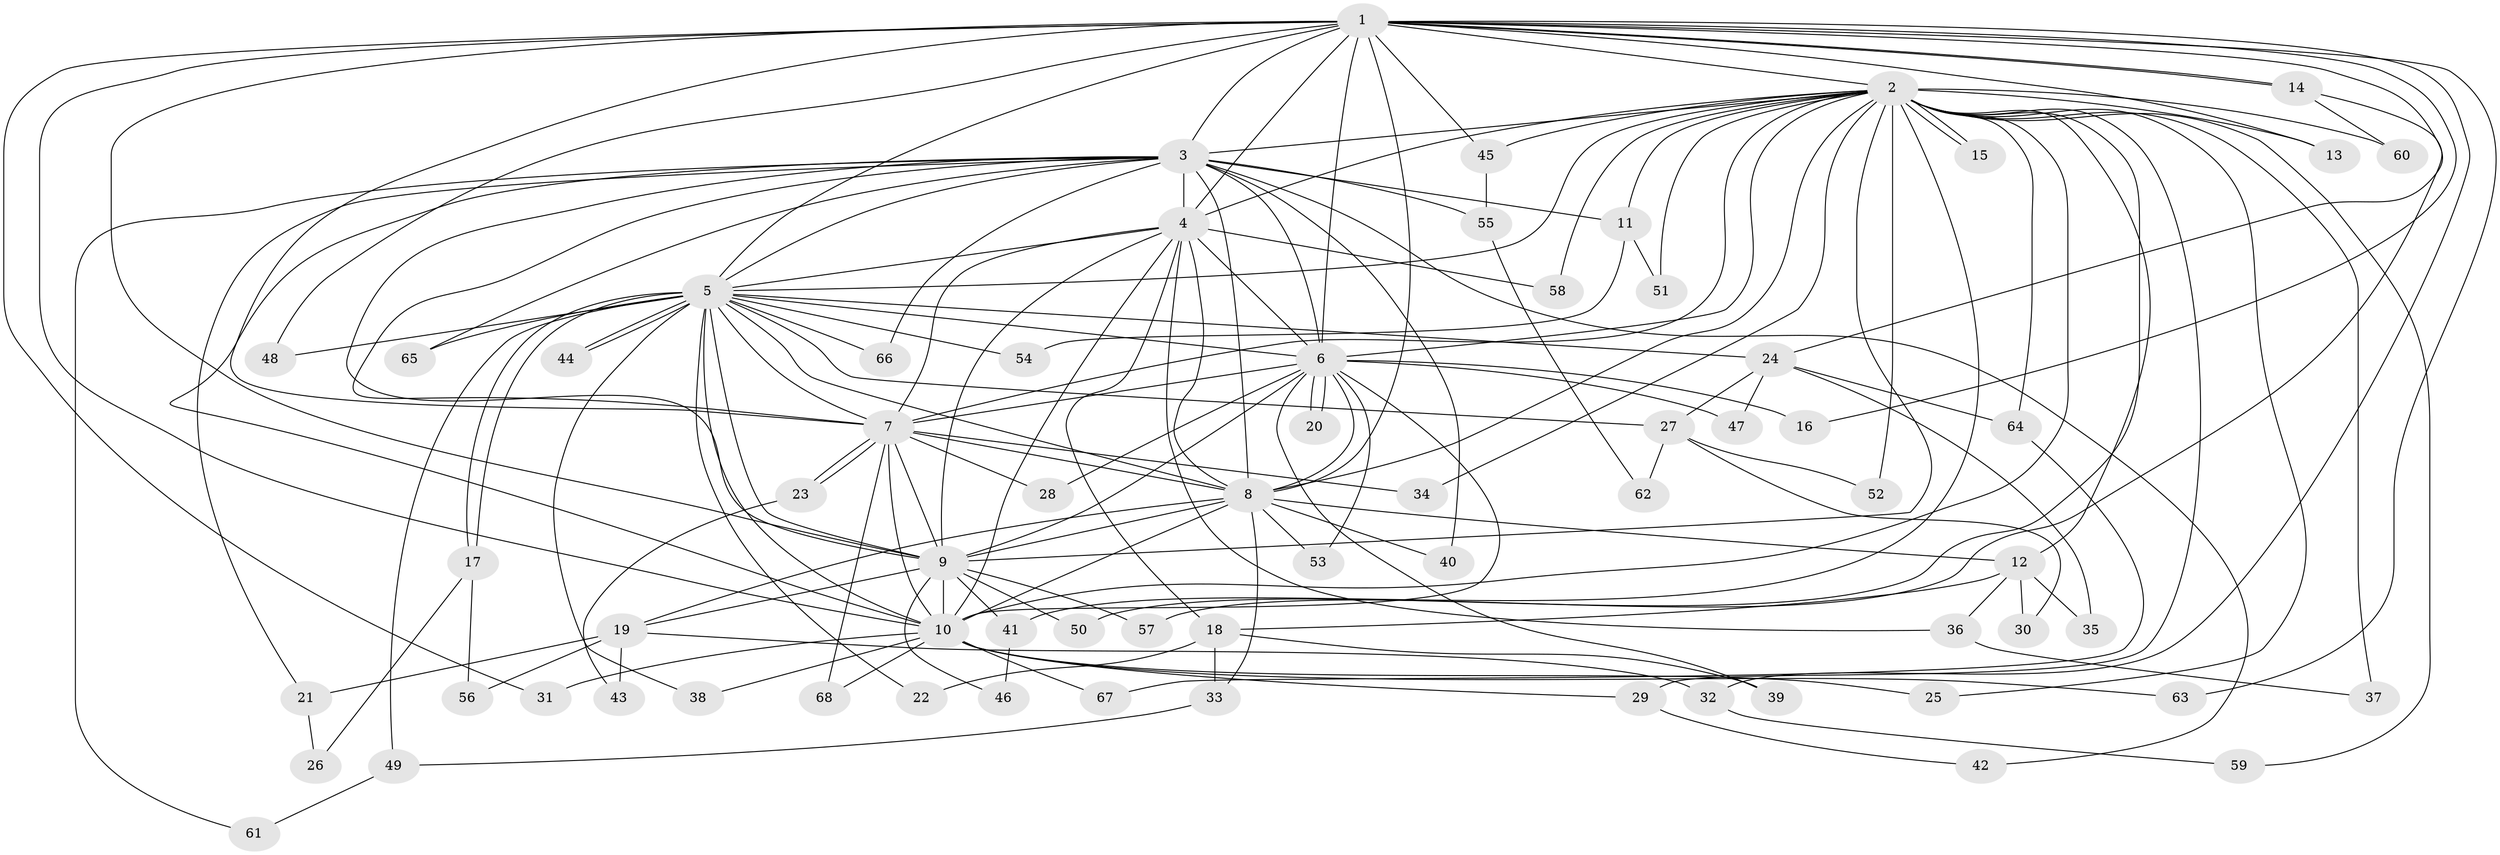 // Generated by graph-tools (version 1.1) at 2025/35/03/09/25 02:35:02]
// undirected, 68 vertices, 161 edges
graph export_dot {
graph [start="1"]
  node [color=gray90,style=filled];
  1;
  2;
  3;
  4;
  5;
  6;
  7;
  8;
  9;
  10;
  11;
  12;
  13;
  14;
  15;
  16;
  17;
  18;
  19;
  20;
  21;
  22;
  23;
  24;
  25;
  26;
  27;
  28;
  29;
  30;
  31;
  32;
  33;
  34;
  35;
  36;
  37;
  38;
  39;
  40;
  41;
  42;
  43;
  44;
  45;
  46;
  47;
  48;
  49;
  50;
  51;
  52;
  53;
  54;
  55;
  56;
  57;
  58;
  59;
  60;
  61;
  62;
  63;
  64;
  65;
  66;
  67;
  68;
  1 -- 2;
  1 -- 3;
  1 -- 4;
  1 -- 5;
  1 -- 6;
  1 -- 7;
  1 -- 8;
  1 -- 9;
  1 -- 10;
  1 -- 13;
  1 -- 14;
  1 -- 14;
  1 -- 16;
  1 -- 24;
  1 -- 31;
  1 -- 32;
  1 -- 45;
  1 -- 48;
  1 -- 63;
  2 -- 3;
  2 -- 4;
  2 -- 5;
  2 -- 6;
  2 -- 7;
  2 -- 8;
  2 -- 9;
  2 -- 10;
  2 -- 11;
  2 -- 12;
  2 -- 13;
  2 -- 15;
  2 -- 15;
  2 -- 25;
  2 -- 29;
  2 -- 34;
  2 -- 37;
  2 -- 41;
  2 -- 45;
  2 -- 50;
  2 -- 51;
  2 -- 52;
  2 -- 58;
  2 -- 59;
  2 -- 60;
  2 -- 64;
  3 -- 4;
  3 -- 5;
  3 -- 6;
  3 -- 7;
  3 -- 8;
  3 -- 9;
  3 -- 10;
  3 -- 11;
  3 -- 21;
  3 -- 40;
  3 -- 42;
  3 -- 55;
  3 -- 61;
  3 -- 65;
  3 -- 66;
  4 -- 5;
  4 -- 6;
  4 -- 7;
  4 -- 8;
  4 -- 9;
  4 -- 10;
  4 -- 18;
  4 -- 36;
  4 -- 58;
  5 -- 6;
  5 -- 7;
  5 -- 8;
  5 -- 9;
  5 -- 10;
  5 -- 17;
  5 -- 17;
  5 -- 22;
  5 -- 24;
  5 -- 27;
  5 -- 38;
  5 -- 44;
  5 -- 44;
  5 -- 48;
  5 -- 49;
  5 -- 54;
  5 -- 65;
  5 -- 66;
  6 -- 7;
  6 -- 8;
  6 -- 9;
  6 -- 10;
  6 -- 16;
  6 -- 20;
  6 -- 20;
  6 -- 28;
  6 -- 39;
  6 -- 47;
  6 -- 53;
  7 -- 8;
  7 -- 9;
  7 -- 10;
  7 -- 23;
  7 -- 23;
  7 -- 28;
  7 -- 34;
  7 -- 68;
  8 -- 9;
  8 -- 10;
  8 -- 12;
  8 -- 19;
  8 -- 33;
  8 -- 40;
  8 -- 53;
  9 -- 10;
  9 -- 19;
  9 -- 41;
  9 -- 46;
  9 -- 50;
  9 -- 57;
  10 -- 25;
  10 -- 29;
  10 -- 31;
  10 -- 38;
  10 -- 63;
  10 -- 67;
  10 -- 68;
  11 -- 51;
  11 -- 54;
  12 -- 18;
  12 -- 30;
  12 -- 35;
  12 -- 36;
  14 -- 57;
  14 -- 60;
  17 -- 26;
  17 -- 56;
  18 -- 22;
  18 -- 33;
  18 -- 39;
  19 -- 21;
  19 -- 32;
  19 -- 43;
  19 -- 56;
  21 -- 26;
  23 -- 43;
  24 -- 27;
  24 -- 35;
  24 -- 47;
  24 -- 64;
  27 -- 30;
  27 -- 52;
  27 -- 62;
  29 -- 42;
  32 -- 59;
  33 -- 49;
  36 -- 37;
  41 -- 46;
  45 -- 55;
  49 -- 61;
  55 -- 62;
  64 -- 67;
}
